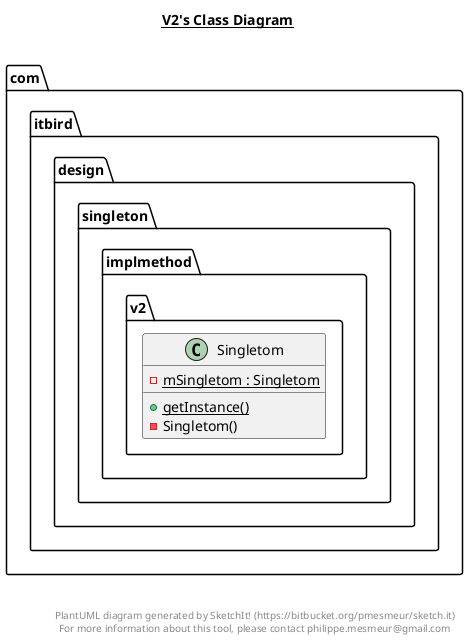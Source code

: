@startuml

title __V2's Class Diagram__\n

  namespace com.itbird.design {
    namespace singleton.implmethod.v2 {
      class com.itbird.design.singleton.implmethod.v2.Singletom {
          {static} - mSingletom : Singletom
          {static} + getInstance()
          - Singletom()
      }
    }
  }
  



right footer


PlantUML diagram generated by SketchIt! (https://bitbucket.org/pmesmeur/sketch.it)
For more information about this tool, please contact philippe.mesmeur@gmail.com
endfooter

@enduml
